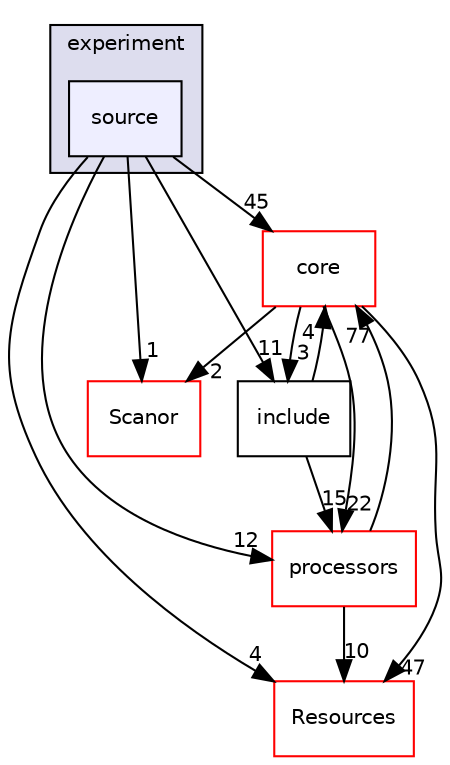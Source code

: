 digraph "source" {
  compound=true
  node [ fontsize="10", fontname="Helvetica"];
  edge [ labelfontsize="10", labelfontname="Helvetica"];
  subgraph clusterdir_97fe889f84233f55a9b3530294ee521f {
    graph [ bgcolor="#ddddee", pencolor="black", label="experiment" fontname="Helvetica", fontsize="10", URL="dir_97fe889f84233f55a9b3530294ee521f.html"]
  dir_6af089f3be9699a7229eac52b82efcc1 [shape=box, label="source", style="filled", fillcolor="#eeeeff", pencolor="black", URL="dir_6af089f3be9699a7229eac52b82efcc1.html"];
  }
  dir_b3d746ee3f73c27582c04e786d179c55 [shape=box label="Scanor" fillcolor="white" style="filled" color="red" URL="dir_b3d746ee3f73c27582c04e786d179c55.html"];
  dir_c35eb389713cfc3e8022eb9da95d5d8c [shape=box label="processors" fillcolor="white" style="filled" color="red" URL="dir_c35eb389713cfc3e8022eb9da95d5d8c.html"];
  dir_bde32bf976401edbce144c1ca78437b0 [shape=box label="Resources" fillcolor="white" style="filled" color="red" URL="dir_bde32bf976401edbce144c1ca78437b0.html"];
  dir_25a07af95390674b8a1e5529a622db18 [shape=box label="include" URL="dir_25a07af95390674b8a1e5529a622db18.html"];
  dir_ed6333db93325f1d3551032ba465846b [shape=box label="core" fillcolor="white" style="filled" color="red" URL="dir_ed6333db93325f1d3551032ba465846b.html"];
  dir_c35eb389713cfc3e8022eb9da95d5d8c->dir_bde32bf976401edbce144c1ca78437b0 [headlabel="10", labeldistance=1.5 headhref="dir_000011_000019.html"];
  dir_c35eb389713cfc3e8022eb9da95d5d8c->dir_ed6333db93325f1d3551032ba465846b [headlabel="77", labeldistance=1.5 headhref="dir_000011_000008.html"];
  dir_6af089f3be9699a7229eac52b82efcc1->dir_b3d746ee3f73c27582c04e786d179c55 [headlabel="1", labeldistance=1.5 headhref="dir_000006_000037.html"];
  dir_6af089f3be9699a7229eac52b82efcc1->dir_c35eb389713cfc3e8022eb9da95d5d8c [headlabel="12", labeldistance=1.5 headhref="dir_000006_000011.html"];
  dir_6af089f3be9699a7229eac52b82efcc1->dir_bde32bf976401edbce144c1ca78437b0 [headlabel="4", labeldistance=1.5 headhref="dir_000006_000019.html"];
  dir_6af089f3be9699a7229eac52b82efcc1->dir_25a07af95390674b8a1e5529a622db18 [headlabel="11", labeldistance=1.5 headhref="dir_000006_000007.html"];
  dir_6af089f3be9699a7229eac52b82efcc1->dir_ed6333db93325f1d3551032ba465846b [headlabel="45", labeldistance=1.5 headhref="dir_000006_000008.html"];
  dir_25a07af95390674b8a1e5529a622db18->dir_c35eb389713cfc3e8022eb9da95d5d8c [headlabel="15", labeldistance=1.5 headhref="dir_000007_000011.html"];
  dir_25a07af95390674b8a1e5529a622db18->dir_ed6333db93325f1d3551032ba465846b [headlabel="4", labeldistance=1.5 headhref="dir_000007_000008.html"];
  dir_ed6333db93325f1d3551032ba465846b->dir_b3d746ee3f73c27582c04e786d179c55 [headlabel="2", labeldistance=1.5 headhref="dir_000008_000037.html"];
  dir_ed6333db93325f1d3551032ba465846b->dir_c35eb389713cfc3e8022eb9da95d5d8c [headlabel="22", labeldistance=1.5 headhref="dir_000008_000011.html"];
  dir_ed6333db93325f1d3551032ba465846b->dir_bde32bf976401edbce144c1ca78437b0 [headlabel="47", labeldistance=1.5 headhref="dir_000008_000019.html"];
  dir_ed6333db93325f1d3551032ba465846b->dir_25a07af95390674b8a1e5529a622db18 [headlabel="3", labeldistance=1.5 headhref="dir_000008_000007.html"];
}

